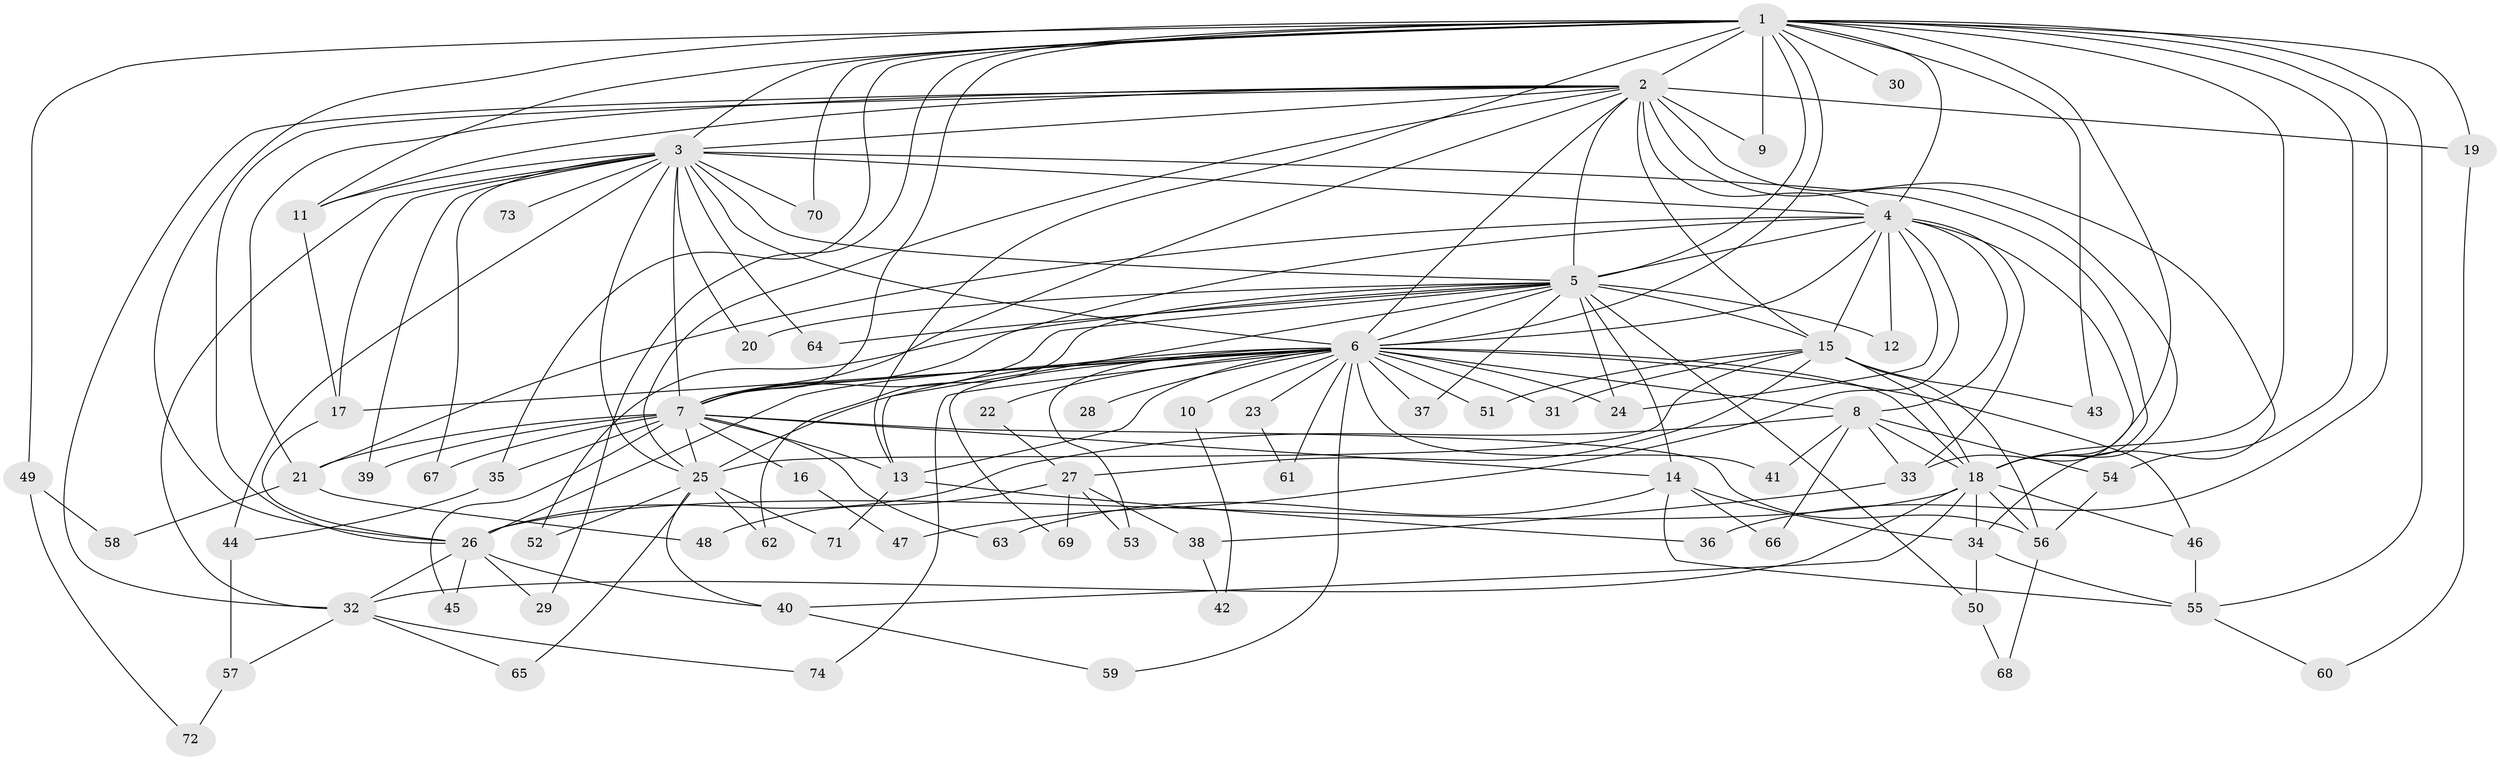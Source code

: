 // original degree distribution, {18: 0.01639344262295082, 22: 0.00819672131147541, 26: 0.01639344262295082, 21: 0.00819672131147541, 19: 0.00819672131147541, 23: 0.02459016393442623, 4: 0.09016393442622951, 3: 0.20491803278688525, 2: 0.5327868852459017, 5: 0.02459016393442623, 6: 0.03278688524590164, 9: 0.00819672131147541, 7: 0.01639344262295082, 8: 0.00819672131147541}
// Generated by graph-tools (version 1.1) at 2025/49/03/04/25 22:49:45]
// undirected, 74 vertices, 175 edges
graph export_dot {
  node [color=gray90,style=filled];
  1;
  2;
  3;
  4;
  5;
  6;
  7;
  8;
  9;
  10;
  11;
  12;
  13;
  14;
  15;
  16;
  17;
  18;
  19;
  20;
  21;
  22;
  23;
  24;
  25;
  26;
  27;
  28;
  29;
  30;
  31;
  32;
  33;
  34;
  35;
  36;
  37;
  38;
  39;
  40;
  41;
  42;
  43;
  44;
  45;
  46;
  47;
  48;
  49;
  50;
  51;
  52;
  53;
  54;
  55;
  56;
  57;
  58;
  59;
  60;
  61;
  62;
  63;
  64;
  65;
  66;
  67;
  68;
  69;
  70;
  71;
  72;
  73;
  74;
  1 -- 2 [weight=4.0];
  1 -- 3 [weight=2.0];
  1 -- 4 [weight=2.0];
  1 -- 5 [weight=2.0];
  1 -- 6 [weight=4.0];
  1 -- 7 [weight=3.0];
  1 -- 9 [weight=2.0];
  1 -- 11 [weight=1.0];
  1 -- 13 [weight=1.0];
  1 -- 18 [weight=1.0];
  1 -- 19 [weight=1.0];
  1 -- 26 [weight=2.0];
  1 -- 29 [weight=1.0];
  1 -- 30 [weight=1.0];
  1 -- 33 [weight=1.0];
  1 -- 35 [weight=1.0];
  1 -- 36 [weight=1.0];
  1 -- 43 [weight=1.0];
  1 -- 49 [weight=1.0];
  1 -- 54 [weight=1.0];
  1 -- 55 [weight=1.0];
  1 -- 70 [weight=1.0];
  2 -- 3 [weight=2.0];
  2 -- 4 [weight=3.0];
  2 -- 5 [weight=3.0];
  2 -- 6 [weight=4.0];
  2 -- 7 [weight=2.0];
  2 -- 9 [weight=1.0];
  2 -- 11 [weight=1.0];
  2 -- 15 [weight=1.0];
  2 -- 18 [weight=9.0];
  2 -- 19 [weight=1.0];
  2 -- 21 [weight=1.0];
  2 -- 25 [weight=1.0];
  2 -- 26 [weight=2.0];
  2 -- 32 [weight=1.0];
  2 -- 34 [weight=1.0];
  3 -- 4 [weight=1.0];
  3 -- 5 [weight=1.0];
  3 -- 6 [weight=3.0];
  3 -- 7 [weight=1.0];
  3 -- 11 [weight=2.0];
  3 -- 17 [weight=1.0];
  3 -- 18 [weight=1.0];
  3 -- 20 [weight=1.0];
  3 -- 25 [weight=1.0];
  3 -- 32 [weight=2.0];
  3 -- 39 [weight=1.0];
  3 -- 44 [weight=1.0];
  3 -- 64 [weight=1.0];
  3 -- 67 [weight=1.0];
  3 -- 70 [weight=1.0];
  3 -- 73 [weight=1.0];
  4 -- 5 [weight=1.0];
  4 -- 6 [weight=3.0];
  4 -- 7 [weight=1.0];
  4 -- 8 [weight=1.0];
  4 -- 12 [weight=1.0];
  4 -- 15 [weight=1.0];
  4 -- 18 [weight=1.0];
  4 -- 21 [weight=1.0];
  4 -- 24 [weight=1.0];
  4 -- 33 [weight=1.0];
  4 -- 47 [weight=1.0];
  5 -- 6 [weight=2.0];
  5 -- 7 [weight=1.0];
  5 -- 12 [weight=1.0];
  5 -- 13 [weight=1.0];
  5 -- 14 [weight=1.0];
  5 -- 15 [weight=1.0];
  5 -- 20 [weight=1.0];
  5 -- 24 [weight=1.0];
  5 -- 37 [weight=1.0];
  5 -- 50 [weight=1.0];
  5 -- 52 [weight=1.0];
  5 -- 62 [weight=1.0];
  5 -- 64 [weight=1.0];
  6 -- 7 [weight=2.0];
  6 -- 8 [weight=2.0];
  6 -- 10 [weight=1.0];
  6 -- 13 [weight=1.0];
  6 -- 17 [weight=1.0];
  6 -- 18 [weight=1.0];
  6 -- 22 [weight=2.0];
  6 -- 23 [weight=1.0];
  6 -- 24 [weight=1.0];
  6 -- 25 [weight=1.0];
  6 -- 26 [weight=1.0];
  6 -- 28 [weight=2.0];
  6 -- 31 [weight=1.0];
  6 -- 37 [weight=1.0];
  6 -- 41 [weight=1.0];
  6 -- 46 [weight=2.0];
  6 -- 51 [weight=1.0];
  6 -- 53 [weight=1.0];
  6 -- 59 [weight=1.0];
  6 -- 61 [weight=1.0];
  6 -- 69 [weight=1.0];
  6 -- 74 [weight=1.0];
  7 -- 13 [weight=1.0];
  7 -- 14 [weight=1.0];
  7 -- 16 [weight=1.0];
  7 -- 21 [weight=2.0];
  7 -- 25 [weight=1.0];
  7 -- 35 [weight=1.0];
  7 -- 39 [weight=1.0];
  7 -- 45 [weight=1.0];
  7 -- 56 [weight=1.0];
  7 -- 63 [weight=1.0];
  7 -- 67 [weight=1.0];
  8 -- 18 [weight=1.0];
  8 -- 26 [weight=1.0];
  8 -- 33 [weight=1.0];
  8 -- 41 [weight=1.0];
  8 -- 54 [weight=1.0];
  8 -- 66 [weight=1.0];
  10 -- 42 [weight=1.0];
  11 -- 17 [weight=1.0];
  13 -- 36 [weight=1.0];
  13 -- 71 [weight=1.0];
  14 -- 34 [weight=1.0];
  14 -- 55 [weight=1.0];
  14 -- 63 [weight=1.0];
  14 -- 66 [weight=1.0];
  15 -- 18 [weight=1.0];
  15 -- 25 [weight=1.0];
  15 -- 27 [weight=1.0];
  15 -- 31 [weight=1.0];
  15 -- 43 [weight=1.0];
  15 -- 51 [weight=1.0];
  15 -- 56 [weight=1.0];
  16 -- 47 [weight=1.0];
  17 -- 26 [weight=1.0];
  18 -- 26 [weight=1.0];
  18 -- 32 [weight=1.0];
  18 -- 34 [weight=1.0];
  18 -- 40 [weight=1.0];
  18 -- 46 [weight=1.0];
  18 -- 56 [weight=1.0];
  19 -- 60 [weight=1.0];
  21 -- 48 [weight=1.0];
  21 -- 58 [weight=1.0];
  22 -- 27 [weight=1.0];
  23 -- 61 [weight=1.0];
  25 -- 40 [weight=1.0];
  25 -- 52 [weight=1.0];
  25 -- 62 [weight=1.0];
  25 -- 65 [weight=1.0];
  25 -- 71 [weight=1.0];
  26 -- 29 [weight=1.0];
  26 -- 32 [weight=1.0];
  26 -- 40 [weight=1.0];
  26 -- 45 [weight=1.0];
  27 -- 38 [weight=1.0];
  27 -- 48 [weight=1.0];
  27 -- 53 [weight=1.0];
  27 -- 69 [weight=1.0];
  32 -- 57 [weight=1.0];
  32 -- 65 [weight=1.0];
  32 -- 74 [weight=1.0];
  33 -- 38 [weight=1.0];
  34 -- 50 [weight=1.0];
  34 -- 55 [weight=1.0];
  35 -- 44 [weight=1.0];
  38 -- 42 [weight=1.0];
  40 -- 59 [weight=1.0];
  44 -- 57 [weight=1.0];
  46 -- 55 [weight=1.0];
  49 -- 58 [weight=1.0];
  49 -- 72 [weight=1.0];
  50 -- 68 [weight=1.0];
  54 -- 56 [weight=1.0];
  55 -- 60 [weight=1.0];
  56 -- 68 [weight=1.0];
  57 -- 72 [weight=1.0];
}
